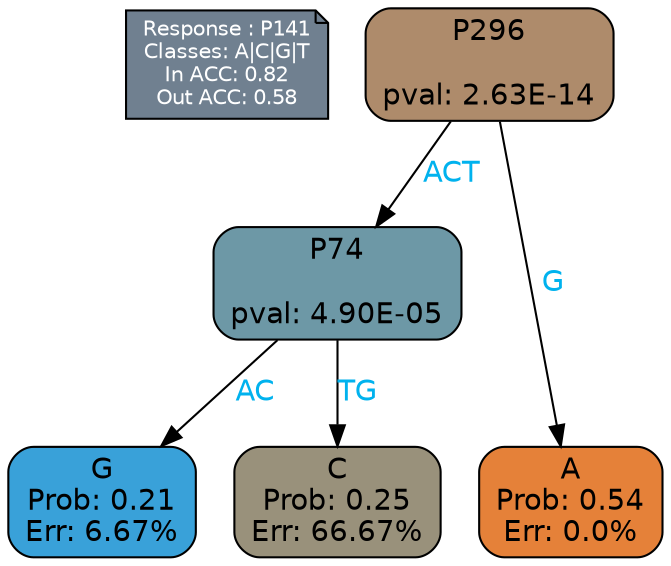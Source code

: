 digraph Tree {
node [shape=box, style="filled, rounded", color="black", fontname=helvetica] ;
graph [ranksep=equally, splines=polylines, bgcolor=transparent, dpi=600] ;
edge [fontname=helvetica] ;
LEGEND [label="Response : P141
Classes: A|C|G|T
In ACC: 0.82
Out ACC: 0.58
",shape=note,align=left,style=filled,fillcolor="slategray",fontcolor="white",fontsize=10];1 [label="P296

pval: 2.63E-14", fillcolor="#ae8b6b"] ;
2 [label="P74

pval: 4.90E-05", fillcolor="#6d98a6"] ;
3 [label="G
Prob: 0.21
Err: 6.67%", fillcolor="#39a1d9"] ;
4 [label="C
Prob: 0.25
Err: 66.67%", fillcolor="#99917b"] ;
5 [label="A
Prob: 0.54
Err: 0.0%", fillcolor="#e58139"] ;
1 -> 2 [label="ACT",fontcolor=deepskyblue2] ;
1 -> 5 [label="G",fontcolor=deepskyblue2] ;
2 -> 3 [label="AC",fontcolor=deepskyblue2] ;
2 -> 4 [label="TG",fontcolor=deepskyblue2] ;
{rank = same; 3;4;5;}{rank = same; LEGEND;1;}}
